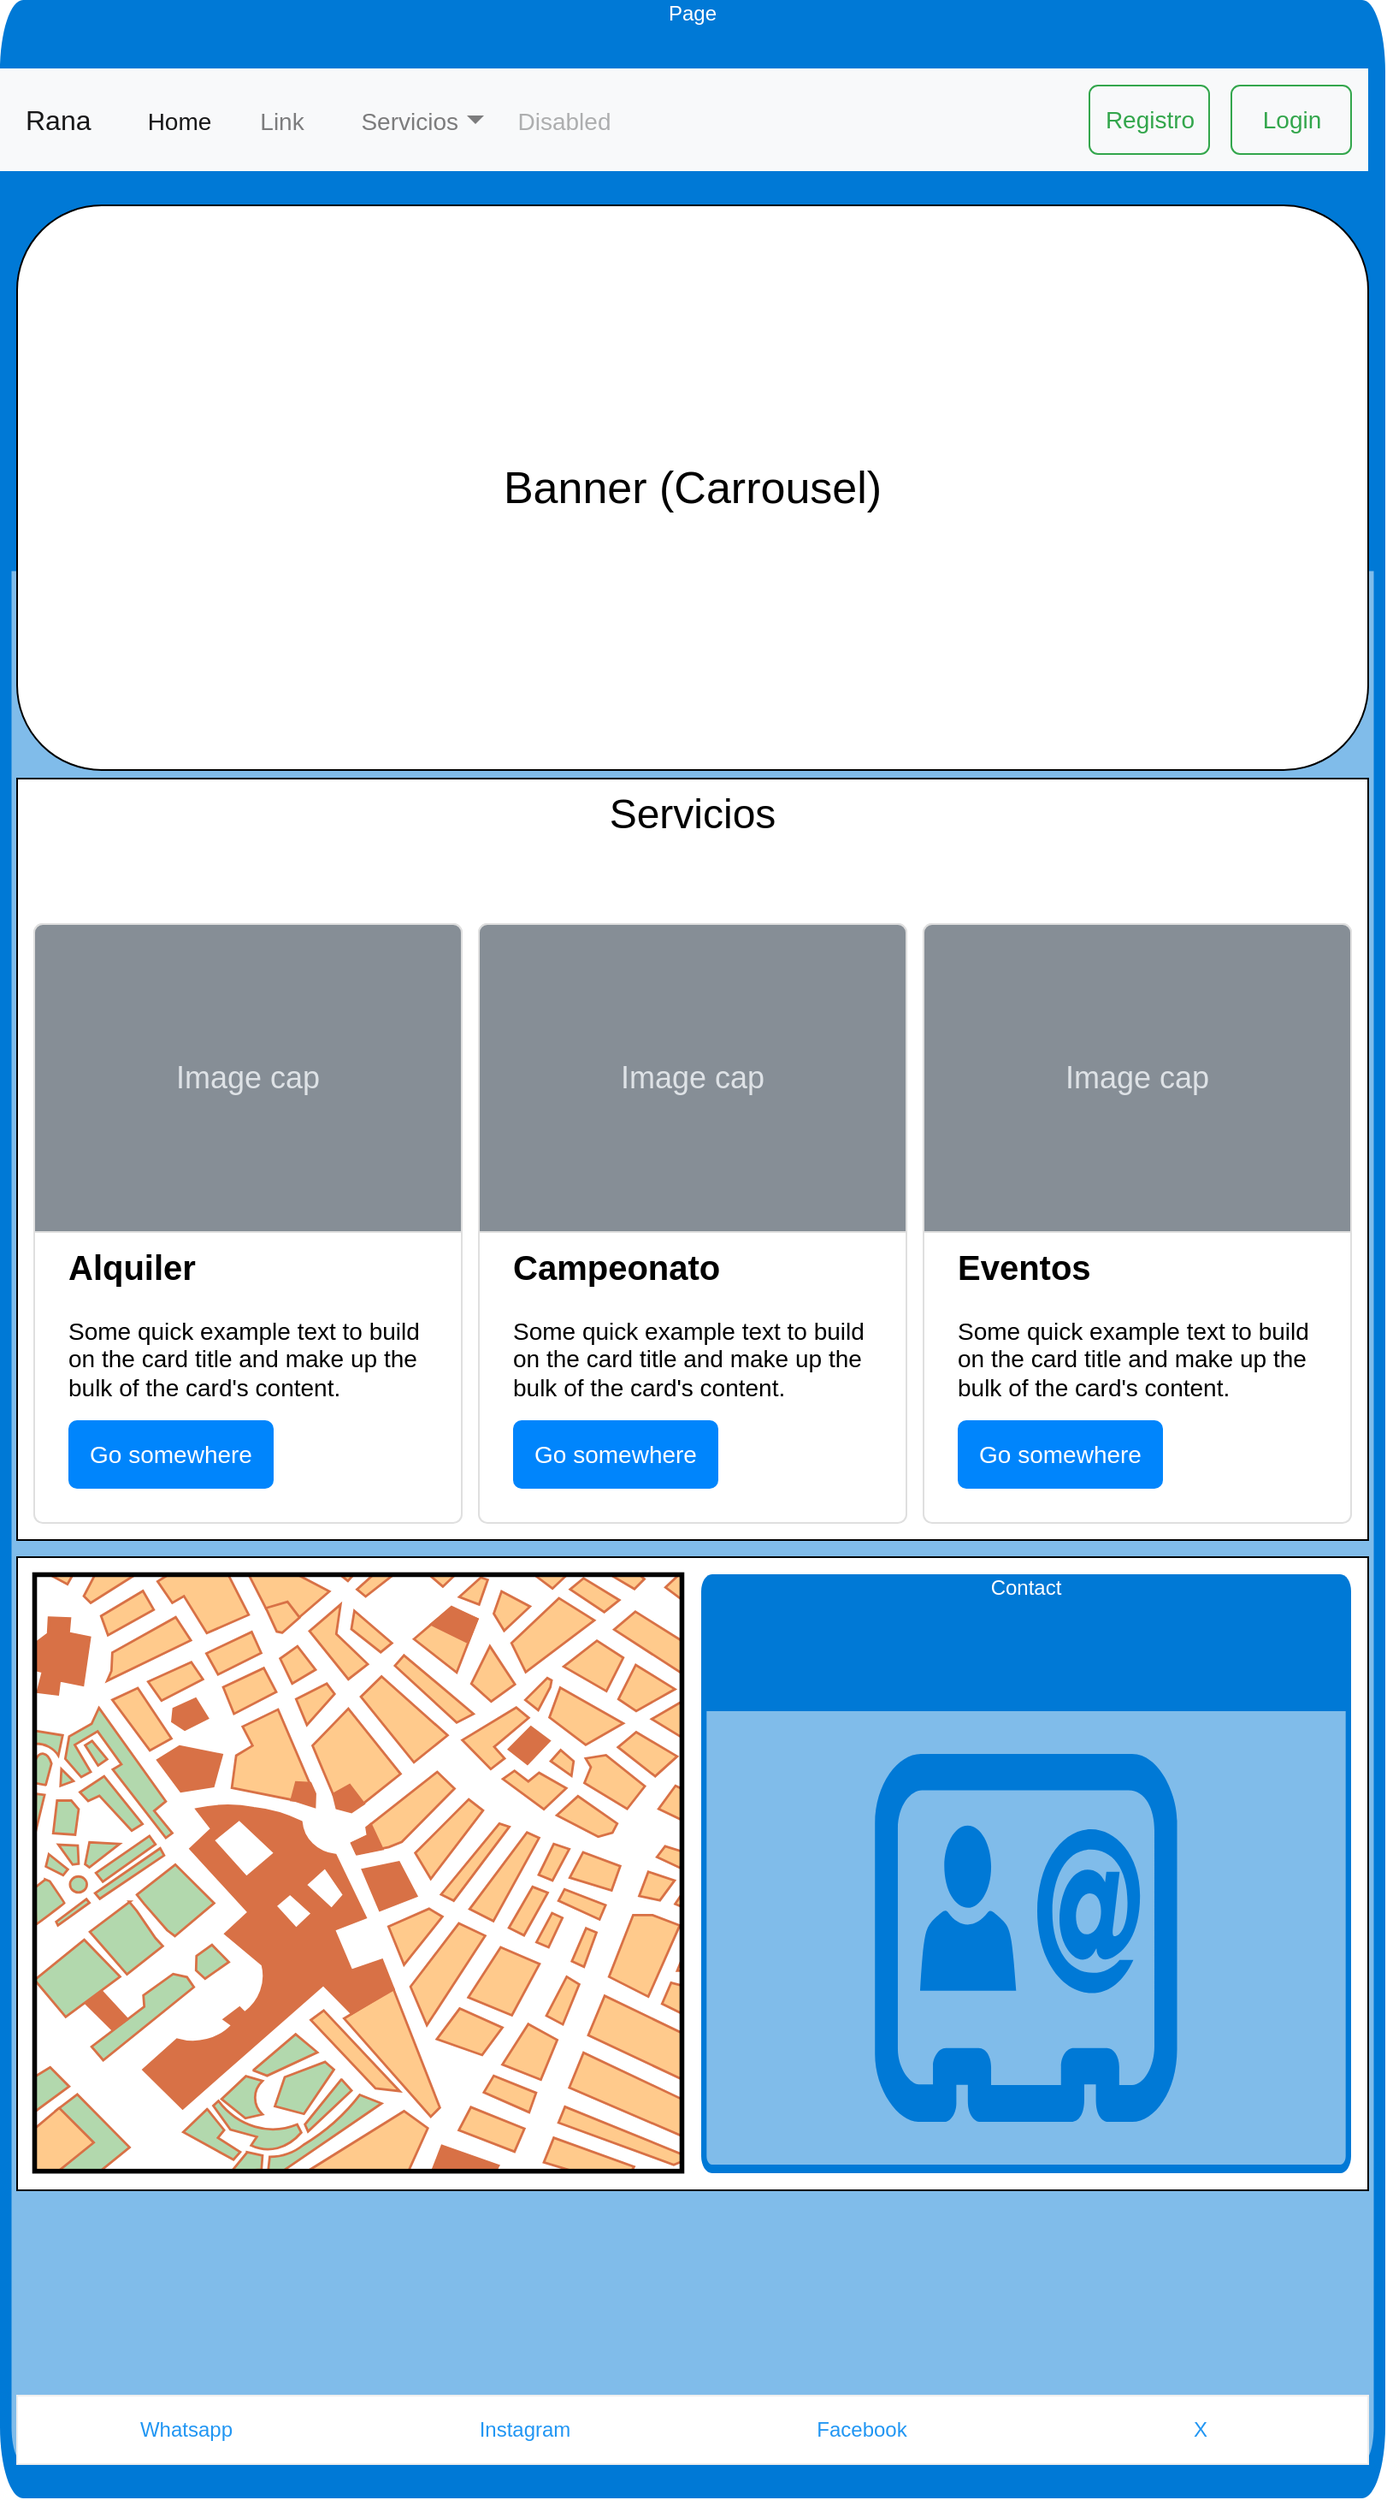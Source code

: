<mxfile version="21.4.0" type="device" pages="7">
  <diagram name="Principal" id="B3XIoygkwMJHDmE57EDm">
    <mxGraphModel dx="1416" dy="818" grid="1" gridSize="10" guides="1" tooltips="1" connect="1" arrows="1" fold="1" page="1" pageScale="1" pageWidth="827" pageHeight="1169" math="0" shadow="0">
      <root>
        <mxCell id="0" />
        <mxCell id="1" parent="0" />
        <mxCell id="2UZxWlmREjXE_hCEkIRt-1" value="Page" style="html=1;whiteSpace=wrap;strokeColor=none;fillColor=#0079D6;labelPosition=center;verticalLabelPosition=middle;verticalAlign=top;align=center;fontSize=12;outlineConnect=0;spacingTop=-6;fontColor=#FFFFFF;sketch=0;shape=mxgraph.sitemap.page;" parent="1" vertex="1">
          <mxGeometry x="120" y="70" width="810" height="1460" as="geometry" />
        </mxCell>
        <mxCell id="2UZxWlmREjXE_hCEkIRt-4" value="Rana" style="html=1;shadow=0;dashed=0;fillColor=#F8F9FA;strokeColor=none;fontSize=16;fontColor=#181819;align=left;spacing=15;" parent="1" vertex="1">
          <mxGeometry x="120" y="110" width="800" height="60" as="geometry" />
        </mxCell>
        <mxCell id="2UZxWlmREjXE_hCEkIRt-5" value="Home" style="fillColor=none;strokeColor=none;fontSize=14;fontColor=#181819;align=center;" parent="2UZxWlmREjXE_hCEkIRt-4" vertex="1">
          <mxGeometry width="70" height="40" relative="1" as="geometry">
            <mxPoint x="70" y="10" as="offset" />
          </mxGeometry>
        </mxCell>
        <mxCell id="2UZxWlmREjXE_hCEkIRt-6" value="Link" style="fillColor=none;strokeColor=none;fontSize=14;fontColor=#7C7C7D;align=center;" parent="2UZxWlmREjXE_hCEkIRt-4" vertex="1">
          <mxGeometry width="50" height="40" relative="1" as="geometry">
            <mxPoint x="140" y="10" as="offset" />
          </mxGeometry>
        </mxCell>
        <mxCell id="2UZxWlmREjXE_hCEkIRt-7" value="Servicios" style="fillColor=none;strokeColor=none;fontSize=14;fontColor=#7C7C7D;align=right;spacingRight=20;" parent="2UZxWlmREjXE_hCEkIRt-4" vertex="1">
          <mxGeometry width="100" height="40" relative="1" as="geometry">
            <mxPoint x="190" y="10" as="offset" />
          </mxGeometry>
        </mxCell>
        <mxCell id="2UZxWlmREjXE_hCEkIRt-8" value="" style="shape=triangle;direction=south;fillColor=#7C7C7D;strokeColor=none;perimeter=none;" parent="2UZxWlmREjXE_hCEkIRt-7" vertex="1">
          <mxGeometry x="1" y="0.5" width="10" height="5" relative="1" as="geometry">
            <mxPoint x="-17" y="-2.5" as="offset" />
          </mxGeometry>
        </mxCell>
        <mxCell id="2UZxWlmREjXE_hCEkIRt-9" value="Disabled" style="fillColor=none;strokeColor=none;fontSize=14;fontColor=#ADAEAF;align=center;" parent="2UZxWlmREjXE_hCEkIRt-4" vertex="1">
          <mxGeometry width="80" height="40" relative="1" as="geometry">
            <mxPoint x="290" y="10" as="offset" />
          </mxGeometry>
        </mxCell>
        <mxCell id="2UZxWlmREjXE_hCEkIRt-10" value="Login" style="html=1;shadow=0;dashed=0;shape=mxgraph.bootstrap.rrect;rSize=5;fontSize=14;fontColor=#33A64C;strokeColor=#33A64C;fillColor=none;" parent="2UZxWlmREjXE_hCEkIRt-4" vertex="1">
          <mxGeometry x="1" width="70" height="40" relative="1" as="geometry">
            <mxPoint x="-80" y="10" as="offset" />
          </mxGeometry>
        </mxCell>
        <mxCell id="2UZxWlmREjXE_hCEkIRt-12" value="Registro" style="html=1;shadow=0;dashed=0;shape=mxgraph.bootstrap.rrect;rSize=5;fontSize=14;fontColor=#33A64C;strokeColor=#33A64C;fillColor=none;" parent="2UZxWlmREjXE_hCEkIRt-4" vertex="1">
          <mxGeometry x="637" y="10" width="70" height="40" as="geometry" />
        </mxCell>
        <mxCell id="2UZxWlmREjXE_hCEkIRt-13" value="Banner (Carrousel)" style="rounded=1;whiteSpace=wrap;html=1;fontSize=26;" parent="1" vertex="1">
          <mxGeometry x="130" y="190" width="790" height="330" as="geometry" />
        </mxCell>
        <mxCell id="2UZxWlmREjXE_hCEkIRt-14" value="Servicios" style="rounded=0;whiteSpace=wrap;html=1;verticalAlign=top;fontSize=24;" parent="1" vertex="1">
          <mxGeometry x="130" y="525" width="790" height="445" as="geometry" />
        </mxCell>
        <mxCell id="2UZxWlmREjXE_hCEkIRt-15" value="&lt;span style=&quot;font-size: 20px;&quot;&gt;&lt;b&gt;Alquiler&lt;/b&gt;&lt;/span&gt;&lt;br style=&quot;font-size: 14px&quot;&gt;&lt;br style=&quot;font-size: 14px&quot;&gt;Some quick example text to build on the card title and make up the bulk of the card&#39;s content." style="html=1;shadow=0;dashed=0;shape=mxgraph.bootstrap.rrect;rSize=5;strokeColor=#DFDFDF;html=1;whiteSpace=wrap;fillColor=#ffffff;fontColor=#000000;verticalAlign=bottom;align=left;spacing=20;spacingBottom=50;fontSize=14;" parent="1" vertex="1">
          <mxGeometry x="140" y="610" width="250" height="350" as="geometry" />
        </mxCell>
        <mxCell id="2UZxWlmREjXE_hCEkIRt-16" value="Image cap" style="html=1;shadow=0;dashed=0;shape=mxgraph.bootstrap.topButton;rSize=5;perimeter=none;whiteSpace=wrap;fillColor=#868E96;strokeColor=#DFDFDF;fontColor=#DEE2E6;resizeWidth=1;fontSize=18;" parent="2UZxWlmREjXE_hCEkIRt-15" vertex="1">
          <mxGeometry width="250" height="180" relative="1" as="geometry" />
        </mxCell>
        <mxCell id="2UZxWlmREjXE_hCEkIRt-17" value="Go somewhere" style="html=1;shadow=0;dashed=0;shape=mxgraph.bootstrap.rrect;rSize=5;perimeter=none;whiteSpace=wrap;fillColor=#0085FC;strokeColor=none;fontColor=#ffffff;resizeWidth=1;fontSize=14;" parent="2UZxWlmREjXE_hCEkIRt-15" vertex="1">
          <mxGeometry y="1" width="120" height="40" relative="1" as="geometry">
            <mxPoint x="20" y="-60" as="offset" />
          </mxGeometry>
        </mxCell>
        <mxCell id="2UZxWlmREjXE_hCEkIRt-18" value="&lt;span style=&quot;font-size: 20px;&quot;&gt;&lt;b&gt;Campeonato&lt;/b&gt;&lt;/span&gt;&lt;br style=&quot;font-size: 14px&quot;&gt;&lt;br style=&quot;font-size: 14px&quot;&gt;Some quick example text to build on the card title and make up the bulk of the card&#39;s content." style="html=1;shadow=0;dashed=0;shape=mxgraph.bootstrap.rrect;rSize=5;strokeColor=#DFDFDF;html=1;whiteSpace=wrap;fillColor=#ffffff;fontColor=#000000;verticalAlign=bottom;align=left;spacing=20;spacingBottom=50;fontSize=14;" parent="1" vertex="1">
          <mxGeometry x="400" y="610" width="250" height="350" as="geometry" />
        </mxCell>
        <mxCell id="2UZxWlmREjXE_hCEkIRt-19" value="Image cap" style="html=1;shadow=0;dashed=0;shape=mxgraph.bootstrap.topButton;rSize=5;perimeter=none;whiteSpace=wrap;fillColor=#868E96;strokeColor=#DFDFDF;fontColor=#DEE2E6;resizeWidth=1;fontSize=18;" parent="2UZxWlmREjXE_hCEkIRt-18" vertex="1">
          <mxGeometry width="250" height="180" relative="1" as="geometry" />
        </mxCell>
        <mxCell id="2UZxWlmREjXE_hCEkIRt-20" value="Go somewhere" style="html=1;shadow=0;dashed=0;shape=mxgraph.bootstrap.rrect;rSize=5;perimeter=none;whiteSpace=wrap;fillColor=#0085FC;strokeColor=none;fontColor=#ffffff;resizeWidth=1;fontSize=14;" parent="2UZxWlmREjXE_hCEkIRt-18" vertex="1">
          <mxGeometry y="1" width="120" height="40" relative="1" as="geometry">
            <mxPoint x="20" y="-60" as="offset" />
          </mxGeometry>
        </mxCell>
        <mxCell id="2UZxWlmREjXE_hCEkIRt-21" value="&lt;span style=&quot;font-size: 20px;&quot;&gt;&lt;b&gt;Eventos&lt;/b&gt;&lt;/span&gt;&lt;br style=&quot;font-size: 14px&quot;&gt;&lt;br style=&quot;font-size: 14px&quot;&gt;Some quick example text to build on the card title and make up the bulk of the card&#39;s content." style="html=1;shadow=0;dashed=0;shape=mxgraph.bootstrap.rrect;rSize=5;strokeColor=#DFDFDF;html=1;whiteSpace=wrap;fillColor=#ffffff;fontColor=#000000;verticalAlign=bottom;align=left;spacing=20;spacingBottom=50;fontSize=14;" parent="1" vertex="1">
          <mxGeometry x="660" y="610" width="250" height="350" as="geometry" />
        </mxCell>
        <mxCell id="2UZxWlmREjXE_hCEkIRt-22" value="Image cap" style="html=1;shadow=0;dashed=0;shape=mxgraph.bootstrap.topButton;rSize=5;perimeter=none;whiteSpace=wrap;fillColor=#868E96;strokeColor=#DFDFDF;fontColor=#DEE2E6;resizeWidth=1;fontSize=18;" parent="2UZxWlmREjXE_hCEkIRt-21" vertex="1">
          <mxGeometry width="250" height="180" relative="1" as="geometry" />
        </mxCell>
        <mxCell id="2UZxWlmREjXE_hCEkIRt-23" value="Go somewhere" style="html=1;shadow=0;dashed=0;shape=mxgraph.bootstrap.rrect;rSize=5;perimeter=none;whiteSpace=wrap;fillColor=#0085FC;strokeColor=none;fontColor=#ffffff;resizeWidth=1;fontSize=14;" parent="2UZxWlmREjXE_hCEkIRt-21" vertex="1">
          <mxGeometry y="1" width="120" height="40" relative="1" as="geometry">
            <mxPoint x="20" y="-60" as="offset" />
          </mxGeometry>
        </mxCell>
        <mxCell id="2UZxWlmREjXE_hCEkIRt-24" value="" style="rounded=0;whiteSpace=wrap;html=1;" parent="1" vertex="1">
          <mxGeometry x="130" y="980" width="790" height="370" as="geometry" />
        </mxCell>
        <mxCell id="2UZxWlmREjXE_hCEkIRt-25" value="" style="verticalLabelPosition=bottom;shadow=0;dashed=0;align=center;html=1;verticalAlign=top;strokeWidth=1;shape=mxgraph.mockup.misc.map;" parent="1" vertex="1">
          <mxGeometry x="140" y="990" width="380" height="350" as="geometry" />
        </mxCell>
        <mxCell id="2UZxWlmREjXE_hCEkIRt-34" value="Contact" style="html=1;whiteSpace=wrap;strokeColor=none;fillColor=#0079D6;labelPosition=center;verticalLabelPosition=middle;verticalAlign=top;align=center;fontSize=12;outlineConnect=0;spacingTop=-6;fontColor=#FFFFFF;sketch=0;shape=mxgraph.sitemap.contact;" parent="1" vertex="1">
          <mxGeometry x="530" y="990" width="380" height="350" as="geometry" />
        </mxCell>
        <mxCell id="2UZxWlmREjXE_hCEkIRt-35" value="" style="shape=rect;fillColor=#ffffff;strokeColor=#eeeeee;shadow=0;" parent="1" vertex="1">
          <mxGeometry x="130" y="1470" width="790" height="40" as="geometry" />
        </mxCell>
        <mxCell id="2UZxWlmREjXE_hCEkIRt-36" value="Whatsapp" style="shape=rect;strokeColor=none;fillColor=none;fontSize=12;fontColor=#2196F3;dashed=0;whiteSpace=wrap;html=1;" parent="2UZxWlmREjXE_hCEkIRt-35" vertex="1">
          <mxGeometry width="197.5" height="40" as="geometry" />
        </mxCell>
        <mxCell id="2UZxWlmREjXE_hCEkIRt-37" value="Instagram" style="shape=rect;strokeColor=none;fillColor=none;fontSize=12;fontColor=#2196F3;dashed=0;whiteSpace=wrap;html=1;" parent="2UZxWlmREjXE_hCEkIRt-35" vertex="1">
          <mxGeometry x="197.5" width="197.5" height="40" as="geometry" />
        </mxCell>
        <mxCell id="2UZxWlmREjXE_hCEkIRt-38" value="Facebook" style="shape=rect;strokeColor=none;fillColor=none;fontSize=12;fontColor=#2196F3;dashed=0;whiteSpace=wrap;html=1;" parent="2UZxWlmREjXE_hCEkIRt-35" vertex="1">
          <mxGeometry x="395" width="197.5" height="40" as="geometry" />
        </mxCell>
        <mxCell id="2UZxWlmREjXE_hCEkIRt-39" value="X" style="shape=rect;strokeColor=none;fillColor=none;fontSize=12;fontColor=#2196F3;dashed=0;whiteSpace=wrap;html=1;" parent="2UZxWlmREjXE_hCEkIRt-35" vertex="1">
          <mxGeometry x="592.5" width="197.5" height="40" as="geometry" />
        </mxCell>
      </root>
    </mxGraphModel>
  </diagram>
  <diagram id="7J03fbMZmrYxkjW1h1PA" name="Alquiler">
    <mxGraphModel dx="1416" dy="818" grid="1" gridSize="10" guides="1" tooltips="1" connect="1" arrows="1" fold="1" page="1" pageScale="1" pageWidth="827" pageHeight="1169" math="0" shadow="0">
      <root>
        <mxCell id="0" />
        <mxCell id="1" parent="0" />
        <mxCell id="9R7u18FDYJ0tVScdW0sV-1" value="Alquiler" style="html=1;whiteSpace=wrap;strokeColor=none;fillColor=#0079D6;labelPosition=center;verticalLabelPosition=middle;verticalAlign=top;align=center;fontSize=12;outlineConnect=0;spacingTop=-6;fontColor=#FFFFFF;sketch=0;shape=mxgraph.sitemap.page;" parent="1" vertex="1">
          <mxGeometry x="40" y="40" width="780" height="800" as="geometry" />
        </mxCell>
        <mxCell id="rWa6reo3nqWL3-pZpTG0-9" value="&lt;b&gt;&lt;font style=&quot;font-size: 20px&quot;&gt;Card title&lt;/font&gt;&lt;/b&gt;&lt;br&gt;&lt;br&gt;This is a wider card with supporting text below as a natural lead-in to additional content. This content is a little bit longer." style="html=1;shadow=0;dashed=0;shape=mxgraph.bootstrap.rrect;rSize=5;strokeColor=#DFDFDF;html=1;whiteSpace=wrap;fillColor=#ffffff;fontColor=#000000;verticalAlign=top;align=left;spacing=20;spacingBottom=0;fontSize=14;spacingTop=160;" parent="1" vertex="1">
          <mxGeometry x="50" y="230" width="370" height="290" as="geometry" />
        </mxCell>
        <mxCell id="rWa6reo3nqWL3-pZpTG0-10" value="Image cap" style="html=1;shadow=0;dashed=0;shape=mxgraph.bootstrap.topButton;rSize=5;perimeter=none;whiteSpace=wrap;fillColor=#868E96;strokeColor=#DFDFDF;fontColor=#DEE2E6;resizeWidth=1;fontSize=18;" parent="rWa6reo3nqWL3-pZpTG0-9" vertex="1">
          <mxGeometry width="370" height="160" relative="1" as="geometry" />
        </mxCell>
        <mxCell id="rWa6reo3nqWL3-pZpTG0-17" value="Alquilar" style="html=1;shadow=0;dashed=0;shape=mxgraph.bootstrap.rrect;rSize=5;strokeColor=none;strokeWidth=1;fillColor=#6C767D;fontColor=#FFFFFF;whiteSpace=wrap;align=center;verticalAlign=middle;spacingLeft=0;fontStyle=0;fontSize=16;spacing=5;" parent="rWa6reo3nqWL3-pZpTG0-9" vertex="1">
          <mxGeometry x="250" y="180" width="100" height="40" as="geometry" />
        </mxCell>
        <mxCell id="rWa6reo3nqWL3-pZpTG0-11" value="&lt;b&gt;&lt;font style=&quot;font-size: 20px&quot;&gt;Card title&lt;/font&gt;&lt;/b&gt;&lt;br&gt;&lt;br&gt;This is a wider card with supporting text below as a natural lead-in to additional content. This content is a little bit longer." style="html=1;shadow=0;dashed=0;shape=mxgraph.bootstrap.rrect;rSize=5;strokeColor=#DFDFDF;html=1;whiteSpace=wrap;fillColor=#ffffff;fontColor=#000000;verticalAlign=top;align=left;spacing=20;spacingBottom=0;fontSize=14;spacingTop=160;" parent="1" vertex="1">
          <mxGeometry x="440" y="230" width="370" height="290" as="geometry" />
        </mxCell>
        <mxCell id="rWa6reo3nqWL3-pZpTG0-12" value="Image cap" style="html=1;shadow=0;dashed=0;shape=mxgraph.bootstrap.topButton;rSize=5;perimeter=none;whiteSpace=wrap;fillColor=#868E96;strokeColor=#DFDFDF;fontColor=#DEE2E6;resizeWidth=1;fontSize=18;" parent="rWa6reo3nqWL3-pZpTG0-11" vertex="1">
          <mxGeometry width="370" height="160" relative="1" as="geometry" />
        </mxCell>
        <mxCell id="rWa6reo3nqWL3-pZpTG0-18" value="Alquilar" style="html=1;shadow=0;dashed=0;shape=mxgraph.bootstrap.rrect;rSize=5;strokeColor=none;strokeWidth=1;fillColor=#6C767D;fontColor=#FFFFFF;whiteSpace=wrap;align=center;verticalAlign=middle;spacingLeft=0;fontStyle=0;fontSize=16;spacing=5;" parent="rWa6reo3nqWL3-pZpTG0-11" vertex="1">
          <mxGeometry x="250" y="180" width="100" height="40" as="geometry" />
        </mxCell>
        <mxCell id="rWa6reo3nqWL3-pZpTG0-13" value="&lt;b&gt;&lt;font style=&quot;font-size: 20px&quot;&gt;Card title&lt;/font&gt;&lt;/b&gt;&lt;br&gt;&lt;br&gt;This is a wider card with supporting text below as a natural lead-in to additional content." style="html=1;shadow=0;dashed=0;shape=mxgraph.bootstrap.rrect;rSize=5;strokeColor=#DFDFDF;html=1;whiteSpace=wrap;fillColor=#ffffff;fontColor=#000000;verticalAlign=top;align=left;spacing=20;spacingBottom=0;fontSize=14;spacingTop=160;" parent="1" vertex="1">
          <mxGeometry x="50" y="540" width="370" height="270" as="geometry" />
        </mxCell>
        <mxCell id="rWa6reo3nqWL3-pZpTG0-14" value="Image cap" style="html=1;shadow=0;dashed=0;shape=mxgraph.bootstrap.topButton;rSize=5;perimeter=none;whiteSpace=wrap;fillColor=#868E96;strokeColor=#DFDFDF;fontColor=#DEE2E6;resizeWidth=1;fontSize=18;" parent="rWa6reo3nqWL3-pZpTG0-13" vertex="1">
          <mxGeometry width="370" height="160" relative="1" as="geometry" />
        </mxCell>
        <mxCell id="rWa6reo3nqWL3-pZpTG0-19" value="Alquilar" style="html=1;shadow=0;dashed=0;shape=mxgraph.bootstrap.rrect;rSize=5;strokeColor=none;strokeWidth=1;fillColor=#6C767D;fontColor=#FFFFFF;whiteSpace=wrap;align=center;verticalAlign=middle;spacingLeft=0;fontStyle=0;fontSize=16;spacing=5;" parent="rWa6reo3nqWL3-pZpTG0-13" vertex="1">
          <mxGeometry x="250" y="170" width="100" height="40" as="geometry" />
        </mxCell>
        <mxCell id="rWa6reo3nqWL3-pZpTG0-15" value="&lt;b&gt;&lt;font style=&quot;font-size: 20px&quot;&gt;Card title&lt;/font&gt;&lt;/b&gt;&lt;br&gt;&lt;br&gt;This is a wider card with supporting text below as a natural lead-in to additional content. This content is a little bit longer." style="html=1;shadow=0;dashed=0;shape=mxgraph.bootstrap.rrect;rSize=5;strokeColor=#DFDFDF;html=1;whiteSpace=wrap;fillColor=#ffffff;fontColor=#000000;verticalAlign=top;align=left;spacing=20;spacingBottom=0;fontSize=14;spacingTop=160;" parent="1" vertex="1">
          <mxGeometry x="440" y="540" width="370" height="270" as="geometry" />
        </mxCell>
        <mxCell id="rWa6reo3nqWL3-pZpTG0-16" value="Image cap" style="html=1;shadow=0;dashed=0;shape=mxgraph.bootstrap.topButton;rSize=5;perimeter=none;whiteSpace=wrap;fillColor=#868E96;strokeColor=#DFDFDF;fontColor=#DEE2E6;resizeWidth=1;fontSize=18;" parent="rWa6reo3nqWL3-pZpTG0-15" vertex="1">
          <mxGeometry width="370" height="160" relative="1" as="geometry" />
        </mxCell>
        <mxCell id="rWa6reo3nqWL3-pZpTG0-20" value="Alquilar" style="html=1;shadow=0;dashed=0;shape=mxgraph.bootstrap.rrect;rSize=5;strokeColor=none;strokeWidth=1;fillColor=#6C767D;fontColor=#FFFFFF;whiteSpace=wrap;align=center;verticalAlign=middle;spacingLeft=0;fontStyle=0;fontSize=16;spacing=5;" parent="rWa6reo3nqWL3-pZpTG0-15" vertex="1">
          <mxGeometry x="250" y="169.996" width="100" height="37.241" as="geometry" />
        </mxCell>
        <mxCell id="rWa6reo3nqWL3-pZpTG0-21" value="Alquiler" style="html=1;whiteSpace=wrap;strokeColor=none;fillColor=#0079D6;labelPosition=center;verticalLabelPosition=middle;verticalAlign=top;align=center;fontSize=12;outlineConnect=0;spacingTop=-6;fontColor=#FFFFFF;sketch=0;shape=mxgraph.sitemap.page;" parent="1" vertex="1">
          <mxGeometry x="30" y="860" width="780" height="800" as="geometry" />
        </mxCell>
        <mxCell id="rWa6reo3nqWL3-pZpTG0-29" value="Assets" style="childLayout=tableLayout;recursiveResize=0;strokeColor=#98bf21;fillColor=#A7C942;shadow=1;" parent="1" vertex="1">
          <mxGeometry x="60" y="1060" width="730" height="360" as="geometry" />
        </mxCell>
        <mxCell id="rWa6reo3nqWL3-pZpTG0-30" style="shape=tableRow;horizontal=0;startSize=0;swimlaneHead=0;swimlaneBody=0;top=0;left=0;bottom=0;right=0;dropTarget=0;collapsible=0;recursiveResize=0;expand=0;fontStyle=0;strokeColor=inherit;fillColor=#ffffff;" parent="rWa6reo3nqWL3-pZpTG0-29" vertex="1">
          <mxGeometry width="730" height="74" as="geometry" />
        </mxCell>
        <mxCell id="rWa6reo3nqWL3-pZpTG0-31" value="Bolirana 1" style="connectable=0;recursiveResize=0;strokeColor=inherit;fillColor=#A7C942;align=center;fontStyle=1;fontColor=#FFFFFF;html=1;" parent="rWa6reo3nqWL3-pZpTG0-30" vertex="1">
          <mxGeometry width="242" height="74" as="geometry">
            <mxRectangle width="242" height="74" as="alternateBounds" />
          </mxGeometry>
        </mxCell>
        <mxCell id="rWa6reo3nqWL3-pZpTG0-32" value="Bolirana 2" style="connectable=0;recursiveResize=0;strokeColor=inherit;fillColor=#A7C942;align=center;fontStyle=1;fontColor=#FFFFFF;html=1;" parent="rWa6reo3nqWL3-pZpTG0-30" vertex="1">
          <mxGeometry x="242" width="246" height="74" as="geometry">
            <mxRectangle width="246" height="74" as="alternateBounds" />
          </mxGeometry>
        </mxCell>
        <mxCell id="rWa6reo3nqWL3-pZpTG0-33" value="Bolirana 3" style="connectable=0;recursiveResize=0;strokeColor=inherit;fillColor=#A7C942;align=center;fontStyle=1;fontColor=#FFFFFF;html=1;" parent="rWa6reo3nqWL3-pZpTG0-30" vertex="1">
          <mxGeometry x="488" width="242" height="74" as="geometry">
            <mxRectangle width="242" height="74" as="alternateBounds" />
          </mxGeometry>
        </mxCell>
        <mxCell id="rWa6reo3nqWL3-pZpTG0-34" value="" style="shape=tableRow;horizontal=0;startSize=0;swimlaneHead=0;swimlaneBody=0;top=0;left=0;bottom=0;right=0;dropTarget=0;collapsible=0;recursiveResize=0;expand=0;fontStyle=0;strokeColor=inherit;fillColor=#ffffff;" parent="rWa6reo3nqWL3-pZpTG0-29" vertex="1">
          <mxGeometry y="74" width="730" height="72" as="geometry" />
        </mxCell>
        <mxCell id="rWa6reo3nqWL3-pZpTG0-35" value="Horario 1" style="connectable=0;recursiveResize=0;strokeColor=inherit;fillColor=inherit;align=center;whiteSpace=wrap;html=1;" parent="rWa6reo3nqWL3-pZpTG0-34" vertex="1">
          <mxGeometry width="242" height="72" as="geometry">
            <mxRectangle width="242" height="72" as="alternateBounds" />
          </mxGeometry>
        </mxCell>
        <mxCell id="rWa6reo3nqWL3-pZpTG0-36" value="Value 2" style="connectable=0;recursiveResize=0;strokeColor=inherit;fillColor=inherit;align=center;whiteSpace=wrap;html=1;" parent="rWa6reo3nqWL3-pZpTG0-34" vertex="1">
          <mxGeometry x="242" width="246" height="72" as="geometry">
            <mxRectangle width="246" height="72" as="alternateBounds" />
          </mxGeometry>
        </mxCell>
        <mxCell id="rWa6reo3nqWL3-pZpTG0-37" value="Value 3" style="connectable=0;recursiveResize=0;strokeColor=inherit;fillColor=inherit;align=center;whiteSpace=wrap;html=1;" parent="rWa6reo3nqWL3-pZpTG0-34" vertex="1">
          <mxGeometry x="488" width="242" height="72" as="geometry">
            <mxRectangle width="242" height="72" as="alternateBounds" />
          </mxGeometry>
        </mxCell>
        <mxCell id="rWa6reo3nqWL3-pZpTG0-38" value="" style="shape=tableRow;horizontal=0;startSize=0;swimlaneHead=0;swimlaneBody=0;top=0;left=0;bottom=0;right=0;dropTarget=0;collapsible=0;recursiveResize=0;expand=0;fontStyle=1;strokeColor=inherit;fillColor=#EAF2D3;" parent="rWa6reo3nqWL3-pZpTG0-29" vertex="1">
          <mxGeometry y="146" width="730" height="70" as="geometry" />
        </mxCell>
        <mxCell id="rWa6reo3nqWL3-pZpTG0-39" value="Horario 2" style="connectable=0;recursiveResize=0;strokeColor=inherit;fillColor=inherit;whiteSpace=wrap;html=1;" parent="rWa6reo3nqWL3-pZpTG0-38" vertex="1">
          <mxGeometry width="242" height="70" as="geometry">
            <mxRectangle width="242" height="70" as="alternateBounds" />
          </mxGeometry>
        </mxCell>
        <mxCell id="rWa6reo3nqWL3-pZpTG0-40" value="Value 5" style="connectable=0;recursiveResize=0;strokeColor=inherit;fillColor=inherit;whiteSpace=wrap;html=1;" parent="rWa6reo3nqWL3-pZpTG0-38" vertex="1">
          <mxGeometry x="242" width="246" height="70" as="geometry">
            <mxRectangle width="246" height="70" as="alternateBounds" />
          </mxGeometry>
        </mxCell>
        <mxCell id="rWa6reo3nqWL3-pZpTG0-41" value="Value 6" style="connectable=0;recursiveResize=0;strokeColor=inherit;fillColor=inherit;whiteSpace=wrap;html=1;" parent="rWa6reo3nqWL3-pZpTG0-38" vertex="1">
          <mxGeometry x="488" width="242" height="70" as="geometry">
            <mxRectangle width="242" height="70" as="alternateBounds" />
          </mxGeometry>
        </mxCell>
        <mxCell id="rWa6reo3nqWL3-pZpTG0-42" value="" style="shape=tableRow;horizontal=0;startSize=0;swimlaneHead=0;swimlaneBody=0;top=0;left=0;bottom=0;right=0;dropTarget=0;collapsible=0;recursiveResize=0;expand=0;fontStyle=0;strokeColor=inherit;fillColor=#ffffff;" parent="rWa6reo3nqWL3-pZpTG0-29" vertex="1">
          <mxGeometry y="216" width="730" height="74" as="geometry" />
        </mxCell>
        <mxCell id="rWa6reo3nqWL3-pZpTG0-43" value="Horario 3" style="connectable=0;recursiveResize=0;strokeColor=inherit;fillColor=inherit;fontStyle=0;align=center;whiteSpace=wrap;html=1;" parent="rWa6reo3nqWL3-pZpTG0-42" vertex="1">
          <mxGeometry width="242" height="74" as="geometry">
            <mxRectangle width="242" height="74" as="alternateBounds" />
          </mxGeometry>
        </mxCell>
        <mxCell id="rWa6reo3nqWL3-pZpTG0-44" value="Value 8" style="connectable=0;recursiveResize=0;strokeColor=inherit;fillColor=inherit;fontStyle=0;align=center;whiteSpace=wrap;html=1;" parent="rWa6reo3nqWL3-pZpTG0-42" vertex="1">
          <mxGeometry x="242" width="246" height="74" as="geometry">
            <mxRectangle width="246" height="74" as="alternateBounds" />
          </mxGeometry>
        </mxCell>
        <mxCell id="rWa6reo3nqWL3-pZpTG0-45" value="Value 9" style="connectable=0;recursiveResize=0;strokeColor=inherit;fillColor=inherit;fontStyle=0;align=center;whiteSpace=wrap;html=1;" parent="rWa6reo3nqWL3-pZpTG0-42" vertex="1">
          <mxGeometry x="488" width="242" height="74" as="geometry">
            <mxRectangle width="242" height="74" as="alternateBounds" />
          </mxGeometry>
        </mxCell>
        <mxCell id="rWa6reo3nqWL3-pZpTG0-46" value="" style="shape=tableRow;horizontal=0;startSize=0;swimlaneHead=0;swimlaneBody=0;top=0;left=0;bottom=0;right=0;dropTarget=0;collapsible=0;recursiveResize=0;expand=0;fontStyle=1;strokeColor=inherit;fillColor=#EAF2D3;" parent="rWa6reo3nqWL3-pZpTG0-29" vertex="1">
          <mxGeometry y="290" width="730" height="70" as="geometry" />
        </mxCell>
        <mxCell id="rWa6reo3nqWL3-pZpTG0-47" value="Horario 4" style="connectable=0;recursiveResize=0;strokeColor=inherit;fillColor=inherit;whiteSpace=wrap;html=1;" parent="rWa6reo3nqWL3-pZpTG0-46" vertex="1">
          <mxGeometry width="242" height="70" as="geometry">
            <mxRectangle width="242" height="70" as="alternateBounds" />
          </mxGeometry>
        </mxCell>
        <mxCell id="rWa6reo3nqWL3-pZpTG0-48" value="Value 11" style="connectable=0;recursiveResize=0;strokeColor=inherit;fillColor=inherit;whiteSpace=wrap;html=1;" parent="rWa6reo3nqWL3-pZpTG0-46" vertex="1">
          <mxGeometry x="242" width="246" height="70" as="geometry">
            <mxRectangle width="246" height="70" as="alternateBounds" />
          </mxGeometry>
        </mxCell>
        <mxCell id="rWa6reo3nqWL3-pZpTG0-49" value="Value 12" style="connectable=0;recursiveResize=0;strokeColor=inherit;fillColor=inherit;whiteSpace=wrap;html=1;" parent="rWa6reo3nqWL3-pZpTG0-46" vertex="1">
          <mxGeometry x="488" width="242" height="70" as="geometry">
            <mxRectangle width="242" height="70" as="alternateBounds" />
          </mxGeometry>
        </mxCell>
      </root>
    </mxGraphModel>
  </diagram>
  <diagram id="9sO6oqMtZ2oHbb1xAeJ-" name="Campeonatos">
    <mxGraphModel dx="1416" dy="818" grid="1" gridSize="10" guides="1" tooltips="1" connect="1" arrows="1" fold="1" page="1" pageScale="1" pageWidth="827" pageHeight="1169" math="0" shadow="0">
      <root>
        <mxCell id="0" />
        <mxCell id="1" parent="0" />
        <mxCell id="EShRvVfBC4i5VTwlrNt5-2" value="Campeonatos" style="html=1;whiteSpace=wrap;strokeColor=none;fillColor=#0079D6;labelPosition=center;verticalLabelPosition=middle;verticalAlign=top;align=center;fontSize=12;outlineConnect=0;spacingTop=-6;fontColor=#FFFFFF;sketch=0;shape=mxgraph.sitemap.page;" parent="1" vertex="1">
          <mxGeometry x="40" y="50" width="840" height="1110" as="geometry" />
        </mxCell>
        <mxCell id="EShRvVfBC4i5VTwlrNt5-3" value="&lt;b&gt;&lt;font style=&quot;font-size: 20px&quot;&gt;Campeonatos Individuales&lt;/font&gt;&lt;/b&gt;&lt;br&gt;&lt;br&gt;This is a wider card with supporting text below as a natural lead-in to additional content. This content is a little bit longer.&lt;br&gt;&lt;br&gt;&lt;font style=&quot;font-size: 12px&quot; color=&quot;#999999&quot;&gt;Last udated 3 mind ago&lt;/font&gt;" style="html=1;shadow=0;dashed=0;shape=mxgraph.bootstrap.rrect;rSize=5;strokeColor=#DFDFDF;html=1;whiteSpace=wrap;fillColor=#ffffff;fontColor=#000000;verticalAlign=top;align=left;spacing=20;fontSize=14;spacingLeft=170;" parent="1" vertex="1">
          <mxGeometry x="340" y="310" width="520" height="240" as="geometry" />
        </mxCell>
        <mxCell id="EShRvVfBC4i5VTwlrNt5-4" value="Image" style="html=1;shadow=0;dashed=0;shape=mxgraph.bootstrap.leftButton;rSize=5;perimeter=none;whiteSpace=wrap;fillColor=#868E96;strokeColor=#DFDFDF;fontColor=#DEE2E6;resizeWidth=1;fontSize=18;" parent="EShRvVfBC4i5VTwlrNt5-3" vertex="1">
          <mxGeometry width="280" height="240" relative="1" as="geometry">
            <mxPoint x="-280" as="offset" />
          </mxGeometry>
        </mxCell>
        <mxCell id="EShRvVfBC4i5VTwlrNt5-9" value="&lt;b&gt;&lt;font style=&quot;font-size: 20px&quot;&gt;Campeonatos Parejas&lt;/font&gt;&lt;/b&gt;&lt;br&gt;&lt;br&gt;This is a wider card with supporting text below as a natural lead-in to additional content. This content is a little bit longer.&lt;br&gt;&lt;br&gt;&lt;font style=&quot;font-size: 12px&quot; color=&quot;#999999&quot;&gt;Last udated 3 mind ago&lt;/font&gt;" style="html=1;shadow=0;dashed=0;shape=mxgraph.bootstrap.rrect;rSize=5;strokeColor=#DFDFDF;html=1;whiteSpace=wrap;fillColor=#ffffff;fontColor=#000000;verticalAlign=top;align=left;spacing=20;fontSize=14;spacingLeft=170;" parent="1" vertex="1">
          <mxGeometry x="340" y="560" width="520" height="240" as="geometry" />
        </mxCell>
        <mxCell id="EShRvVfBC4i5VTwlrNt5-10" value="Image" style="html=1;shadow=0;dashed=0;shape=mxgraph.bootstrap.leftButton;rSize=5;perimeter=none;whiteSpace=wrap;fillColor=#868E96;strokeColor=#DFDFDF;fontColor=#DEE2E6;resizeWidth=1;fontSize=18;" parent="EShRvVfBC4i5VTwlrNt5-9" vertex="1">
          <mxGeometry width="280" height="240" relative="1" as="geometry">
            <mxPoint x="-280" as="offset" />
          </mxGeometry>
        </mxCell>
        <mxCell id="EShRvVfBC4i5VTwlrNt5-11" value="&lt;b&gt;&lt;font style=&quot;font-size: 20px&quot;&gt;Campeonatos Grupo&lt;/font&gt;&lt;/b&gt;&lt;br&gt;&lt;br&gt;This is a wider card with supporting text below as a natural lead-in to additional content. This content is a little bit longer.&lt;br&gt;&lt;br&gt;&lt;font style=&quot;font-size: 12px&quot; color=&quot;#999999&quot;&gt;Last udated 3 mind ago&lt;/font&gt;" style="html=1;shadow=0;dashed=0;shape=mxgraph.bootstrap.rrect;rSize=5;strokeColor=#DFDFDF;html=1;whiteSpace=wrap;fillColor=#ffffff;fontColor=#000000;verticalAlign=top;align=left;spacing=20;fontSize=14;spacingLeft=170;" parent="1" vertex="1">
          <mxGeometry x="340" y="820" width="520" height="240" as="geometry" />
        </mxCell>
        <mxCell id="EShRvVfBC4i5VTwlrNt5-12" value="Image" style="html=1;shadow=0;dashed=0;shape=mxgraph.bootstrap.leftButton;rSize=5;perimeter=none;whiteSpace=wrap;fillColor=#868E96;strokeColor=#DFDFDF;fontColor=#DEE2E6;resizeWidth=1;fontSize=18;" parent="EShRvVfBC4i5VTwlrNt5-11" vertex="1">
          <mxGeometry width="280" height="240" relative="1" as="geometry">
            <mxPoint x="-280" as="offset" />
          </mxGeometry>
        </mxCell>
      </root>
    </mxGraphModel>
  </diagram>
  <diagram id="JO0wKuhUFaLyKW3O-dxA" name="Combos">
    <mxGraphModel dx="1416" dy="818" grid="1" gridSize="10" guides="1" tooltips="1" connect="1" arrows="1" fold="1" page="1" pageScale="1" pageWidth="827" pageHeight="1169" math="0" shadow="0">
      <root>
        <mxCell id="0" />
        <mxCell id="1" parent="0" />
      </root>
    </mxGraphModel>
  </diagram>
  <diagram id="avYpJAHdR7Pgos0cJS_q" name="Login">
    <mxGraphModel dx="1416" dy="818" grid="1" gridSize="10" guides="1" tooltips="1" connect="1" arrows="1" fold="1" page="1" pageScale="1" pageWidth="827" pageHeight="1169" math="0" shadow="0">
      <root>
        <mxCell id="0" />
        <mxCell id="1" parent="0" />
        <mxCell id="dRM9MiV_Hf7b0-vINScC-2" value="Reserva" style="html=1;whiteSpace=wrap;strokeColor=none;fillColor=#0079D6;labelPosition=center;verticalLabelPosition=middle;verticalAlign=top;align=center;fontSize=12;outlineConnect=0;spacingTop=-6;fontColor=#FFFFFF;sketch=0;shape=mxgraph.sitemap.page;" parent="1" vertex="1">
          <mxGeometry x="10" y="20" width="780" height="720" as="geometry" />
        </mxCell>
        <mxCell id="dRM9MiV_Hf7b0-vINScC-3" value="Nombre" style="fillColor=none;strokeColor=none;align=left;fontSize=14;" parent="1" vertex="1">
          <mxGeometry width="260" height="40" relative="1" as="geometry">
            <mxPoint x="27" y="210" as="offset" />
          </mxGeometry>
        </mxCell>
        <mxCell id="dRM9MiV_Hf7b0-vINScC-4" value="" style="html=1;shadow=0;dashed=0;shape=mxgraph.bootstrap.rrect;rSize=5;fillColor=none;strokeColor=#999999;align=left;spacing=15;fontSize=14;fontColor=#FFFFFF;" parent="1" vertex="1">
          <mxGeometry width="740" height="30" relative="1" as="geometry">
            <mxPoint x="27" y="250" as="offset" />
          </mxGeometry>
        </mxCell>
        <mxCell id="dRM9MiV_Hf7b0-vINScC-5" value="We&#39;ll never share your email with anyone else." style="fillColor=none;strokeColor=none;align=left;spacing=2;fontSize=12;fontColor=#999999;" parent="1" vertex="1">
          <mxGeometry width="260" height="30" relative="1" as="geometry">
            <mxPoint x="27" y="280" as="offset" />
          </mxGeometry>
        </mxCell>
        <mxCell id="dRM9MiV_Hf7b0-vINScC-6" value="Password" style="fillColor=none;strokeColor=none;align=left;fontSize=14;" parent="1" vertex="1">
          <mxGeometry width="260" height="40" relative="1" as="geometry">
            <mxPoint x="27" y="310" as="offset" />
          </mxGeometry>
        </mxCell>
        <mxCell id="dRM9MiV_Hf7b0-vINScC-7" value="" style="html=1;shadow=0;dashed=0;shape=mxgraph.bootstrap.rrect;rSize=5;fillColor=none;strokeColor=#999999;align=left;spacing=15;fontSize=14;fontColor=#6C767D;" parent="1" vertex="1">
          <mxGeometry width="730" height="30" relative="1" as="geometry">
            <mxPoint x="27" y="350" as="offset" />
          </mxGeometry>
        </mxCell>
        <mxCell id="dRM9MiV_Hf7b0-vINScC-8" value="Check me out" style="html=1;shadow=0;dashed=0;shape=mxgraph.bootstrap.rrect;rSize=2;fillColor=#EDEDED;strokeColor=#999999;align=left;fontSize=14;fontColor=#000000;labelPosition=right;verticalLabelPosition=middle;verticalAlign=middle;spacingLeft=5;spacingTop=-2;gradientColor=#DEDEDE;" parent="1" vertex="1">
          <mxGeometry width="10" height="10" relative="1" as="geometry">
            <mxPoint x="27" y="400" as="offset" />
          </mxGeometry>
        </mxCell>
        <mxCell id="dRM9MiV_Hf7b0-vINScC-9" value="Sign in" style="html=1;shadow=0;dashed=0;shape=mxgraph.bootstrap.rrect;rSize=5;fillColor=#0085FC;strokeColor=none;align=center;fontSize=14;fontColor=#FFFFFF;" parent="1" vertex="1">
          <mxGeometry width="70" height="40" relative="1" as="geometry">
            <mxPoint x="27" y="430" as="offset" />
          </mxGeometry>
        </mxCell>
      </root>
    </mxGraphModel>
  </diagram>
  <diagram id="Bh7SU0naw1DkcE-h6ctO" name="Registro">
    <mxGraphModel dx="1416" dy="818" grid="1" gridSize="10" guides="1" tooltips="1" connect="1" arrows="1" fold="1" page="1" pageScale="1" pageWidth="827" pageHeight="1169" math="0" shadow="0">
      <root>
        <mxCell id="0" />
        <mxCell id="1" parent="0" />
        <mxCell id="e8QF_Toy38jhYXsdwxXg-1" value="Nombre" style="html=1;shadow=0;dashed=0;shape=mxgraph.bootstrap.rrect;rSize=5;fillColor=none;strokeColor=#999999;align=left;spacing=15;fontSize=14;fontColor=#6C767D;" vertex="1" parent="1">
          <mxGeometry x="14" y="100" width="390" height="30" as="geometry" />
        </mxCell>
        <mxCell id="e8QF_Toy38jhYXsdwxXg-2" value="Correo" style="html=1;shadow=0;dashed=0;shape=mxgraph.bootstrap.rrect;rSize=5;fillColor=none;strokeColor=#999999;align=left;spacing=15;fontSize=14;fontColor=#6C767D;" vertex="1" parent="1">
          <mxGeometry x="424" y="100" width="390" height="30" as="geometry" />
        </mxCell>
        <mxCell id="e8QF_Toy38jhYXsdwxXg-3" value="Contacto" style="html=1;shadow=0;dashed=0;shape=mxgraph.bootstrap.rrect;rSize=5;fillColor=none;strokeColor=#999999;align=left;spacing=15;fontSize=14;fontColor=#6C767D;" vertex="1" parent="1">
          <mxGeometry x="14" y="180" width="390" height="30" as="geometry" />
        </mxCell>
        <mxCell id="e8QF_Toy38jhYXsdwxXg-4" value="Usuario" style="html=1;shadow=0;dashed=0;shape=mxgraph.bootstrap.rrect;rSize=5;fillColor=none;strokeColor=#999999;align=left;spacing=15;fontSize=14;fontColor=#6C767D;" vertex="1" parent="1">
          <mxGeometry x="424" y="180" width="390" height="30" as="geometry" />
        </mxCell>
        <mxCell id="e8QF_Toy38jhYXsdwxXg-7" value="Password&lt;sup&gt;&lt;font color=&quot;#ff0000&quot;&gt;*&lt;/font&gt;&lt;/sup&gt;" style="fillColor=none;strokeColor=none;html=1;fontSize=11;fontStyle=0;align=left;fontColor=#596780;fontStyle=1;fontSize=11" vertex="1" parent="1">
          <mxGeometry x="15" y="280" width="240" height="20" as="geometry" />
        </mxCell>
        <mxCell id="e8QF_Toy38jhYXsdwxXg-8" value="&amp;#8226;&amp;#8226;&amp;#8226;&amp;#8226;&amp;#8226;&amp;#8226;&amp;#8226;&amp;#8226;" style="rounded=1;arcSize=9;align=left;spacingLeft=5;strokeColor=#4C9AFF;html=1;strokeWidth=2;fontSize=12" vertex="1" parent="1">
          <mxGeometry x="15" y="247" width="385" height="33" as="geometry" />
        </mxCell>
        <mxCell id="e8QF_Toy38jhYXsdwxXg-9" value="Registrarse" style="rounded=1;fillColor=#0057D8;align=center;strokeColor=none;html=1;whiteSpace=wrap;fontColor=#ffffff;fontSize=12;sketch=0;" vertex="1" parent="1">
          <mxGeometry x="30" y="360" width="86" height="33" as="geometry" />
        </mxCell>
        <mxCell id="e8QF_Toy38jhYXsdwxXg-10" value="" style="html=1;shadow=0;dashed=0;shape=mxgraph.atlassian.checkbox;fillColor=#008465;strokeColor=none;html=1;sketch=0;" vertex="1" parent="1">
          <mxGeometry x="10" y="369.5" width="14" height="14" as="geometry" />
        </mxCell>
      </root>
    </mxGraphModel>
  </diagram>
  <diagram id="lcEWiarCM8pH0L_ESvxD" name="AdminDashboard">
    <mxGraphModel dx="1180" dy="682" grid="1" gridSize="10" guides="1" tooltips="1" connect="1" arrows="1" fold="1" page="1" pageScale="1" pageWidth="827" pageHeight="1169" math="0" shadow="0">
      <root>
        <mxCell id="0" />
        <mxCell id="1" parent="0" />
        <mxCell id="fgDQ31E2ejGGQnsKo-P_-1" value="" style="image;aspect=fixed;html=1;points=[];align=center;fontSize=12;image=img/lib/azure2/general/Dashboard.svg;" vertex="1" parent="1">
          <mxGeometry x="40" y="60" width="736.66" height="520" as="geometry" />
        </mxCell>
        <mxCell id="fgDQ31E2ejGGQnsKo-P_-2" value="" style="html=1;shadow=0;dashed=0;shape=mxgraph.bootstrap.rrect;rSize=5;strokeColor=#DFDFDF;html=1;whiteSpace=wrap;fillColor=#FFFFFF;fontColor=#000000;" vertex="1" parent="1">
          <mxGeometry x="130" y="120" width="140" height="120" as="geometry" />
        </mxCell>
        <mxCell id="fgDQ31E2ejGGQnsKo-P_-3" value="Featured" style="html=1;shadow=0;dashed=0;shape=mxgraph.bootstrap.topButton;strokeColor=inherit;fillColor=#F7F7F7;rSize=5;perimeter=none;whiteSpace=wrap;resizeWidth=1;align=left;spacing=10;" vertex="1" parent="fgDQ31E2ejGGQnsKo-P_-2">
          <mxGeometry width="140" height="30" relative="1" as="geometry">
            <mxPoint as="offset" />
          </mxGeometry>
        </mxCell>
        <mxCell id="fgDQ31E2ejGGQnsKo-P_-4" value="Cras justo odio" style="strokeColor=inherit;fillColor=inherit;gradientColor=inherit;fontColor=inherit;html=1;shadow=0;dashed=0;perimeter=none;whiteSpace=wrap;resizeWidth=1;align=left;spacing=10;" vertex="1" parent="fgDQ31E2ejGGQnsKo-P_-2">
          <mxGeometry width="140" height="30" relative="1" as="geometry">
            <mxPoint y="30" as="offset" />
          </mxGeometry>
        </mxCell>
        <mxCell id="fgDQ31E2ejGGQnsKo-P_-5" value="Dapibus ac facilisis in" style="strokeColor=inherit;fillColor=inherit;gradientColor=inherit;fontColor=inherit;html=1;shadow=0;dashed=0;perimeter=none;whiteSpace=wrap;resizeWidth=1;align=left;spacing=10;" vertex="1" parent="fgDQ31E2ejGGQnsKo-P_-2">
          <mxGeometry width="140" height="30" relative="1" as="geometry">
            <mxPoint y="60" as="offset" />
          </mxGeometry>
        </mxCell>
        <mxCell id="fgDQ31E2ejGGQnsKo-P_-6" value="Vestibulum at eros" style="strokeColor=inherit;fillColor=inherit;gradientColor=inherit;fontColor=inherit;html=1;shadow=0;dashed=0;shape=mxgraph.bootstrap.bottomButton;rSize=5;perimeter=none;whiteSpace=wrap;resizeWidth=1;resizeHeight=0;align=left;spacing=10;" vertex="1" parent="fgDQ31E2ejGGQnsKo-P_-2">
          <mxGeometry y="1" width="140" height="30" relative="1" as="geometry">
            <mxPoint y="-30" as="offset" />
          </mxGeometry>
        </mxCell>
        <mxCell id="fgDQ31E2ejGGQnsKo-P_-8" style="edgeStyle=orthogonalEdgeStyle;rounded=0;orthogonalLoop=1;jettySize=auto;html=1;" edge="1" parent="1" source="fgDQ31E2ejGGQnsKo-P_-7" target="fgDQ31E2ejGGQnsKo-P_-9">
          <mxGeometry relative="1" as="geometry">
            <mxPoint x="310" y="670" as="targetPoint" />
          </mxGeometry>
        </mxCell>
        <mxCell id="fgDQ31E2ejGGQnsKo-P_-11" style="edgeStyle=orthogonalEdgeStyle;rounded=0;orthogonalLoop=1;jettySize=auto;html=1;entryX=0;entryY=0.5;entryDx=0;entryDy=0;" edge="1" parent="1" source="fgDQ31E2ejGGQnsKo-P_-7" target="fgDQ31E2ejGGQnsKo-P_-10">
          <mxGeometry relative="1" as="geometry" />
        </mxCell>
        <mxCell id="fgDQ31E2ejGGQnsKo-P_-7" value="carga&lt;br&gt;montado&lt;br&gt;desmonta" style="rounded=0;whiteSpace=wrap;html=1;" vertex="1" parent="1">
          <mxGeometry x="40" y="640" width="120" height="60" as="geometry" />
        </mxCell>
        <mxCell id="fgDQ31E2ejGGQnsKo-P_-9" value="usestate() -&amp;gt; montar renderizarlo" style="rounded=0;whiteSpace=wrap;html=1;" vertex="1" parent="1">
          <mxGeometry x="250" y="640" width="120" height="60" as="geometry" />
        </mxCell>
        <mxCell id="fgDQ31E2ejGGQnsKo-P_-10" value="useEffect(()=&amp;gt;{&lt;br&gt;llama api&lt;br&gt;},[deps] return limpieza(cerrar conexion))" style="rounded=0;whiteSpace=wrap;html=1;" vertex="1" parent="1">
          <mxGeometry x="240" y="780" width="130" height="70" as="geometry" />
        </mxCell>
      </root>
    </mxGraphModel>
  </diagram>
</mxfile>
